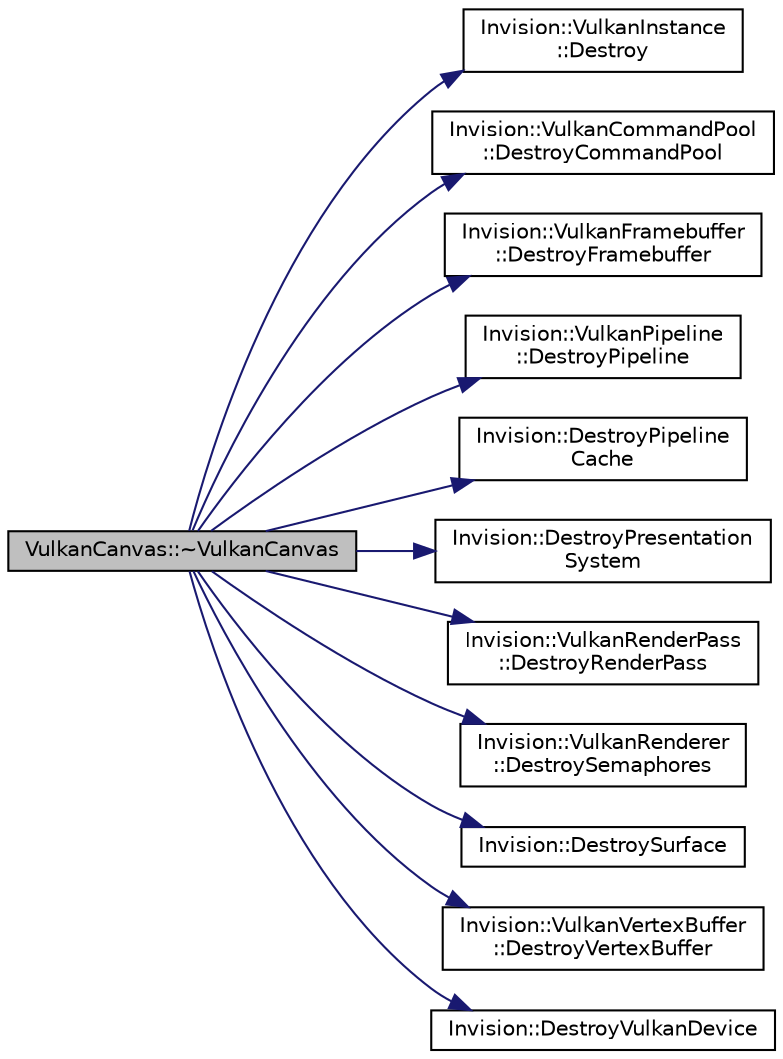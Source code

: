 digraph "VulkanCanvas::~VulkanCanvas"
{
 // LATEX_PDF_SIZE
  edge [fontname="Helvetica",fontsize="10",labelfontname="Helvetica",labelfontsize="10"];
  node [fontname="Helvetica",fontsize="10",shape=record];
  rankdir="LR";
  Node1 [label="VulkanCanvas::~VulkanCanvas",height=0.2,width=0.4,color="black", fillcolor="grey75", style="filled", fontcolor="black",tooltip=" "];
  Node1 -> Node2 [color="midnightblue",fontsize="10",style="solid",fontname="Helvetica"];
  Node2 [label="Invision::VulkanInstance\l::Destroy",height=0.2,width=0.4,color="black", fillcolor="white", style="filled",URL="$class_invision_1_1_vulkan_instance.html#a30ef958403c8fcfe2a6e1f8136b2622f",tooltip=" "];
  Node1 -> Node3 [color="midnightblue",fontsize="10",style="solid",fontname="Helvetica"];
  Node3 [label="Invision::VulkanCommandPool\l::DestroyCommandPool",height=0.2,width=0.4,color="black", fillcolor="white", style="filled",URL="$class_invision_1_1_vulkan_command_pool.html#a6ada1592635e85ec15516c87c02b823a",tooltip=" "];
  Node1 -> Node4 [color="midnightblue",fontsize="10",style="solid",fontname="Helvetica"];
  Node4 [label="Invision::VulkanFramebuffer\l::DestroyFramebuffer",height=0.2,width=0.4,color="black", fillcolor="white", style="filled",URL="$class_invision_1_1_vulkan_framebuffer.html#ac3cc3e6876c0e3be4f103795c8e2cb1c",tooltip=" "];
  Node1 -> Node5 [color="midnightblue",fontsize="10",style="solid",fontname="Helvetica"];
  Node5 [label="Invision::VulkanPipeline\l::DestroyPipeline",height=0.2,width=0.4,color="black", fillcolor="white", style="filled",URL="$class_invision_1_1_vulkan_pipeline.html#a464bf6e7a4af4b97bcdcc8371d0ff58d",tooltip=" "];
  Node1 -> Node6 [color="midnightblue",fontsize="10",style="solid",fontname="Helvetica"];
  Node6 [label="Invision::DestroyPipeline\lCache",height=0.2,width=0.4,color="black", fillcolor="white", style="filled",URL="$namespace_invision.html#a4e1844c26c36b58a92e34df51864ae8a",tooltip=" "];
  Node1 -> Node7 [color="midnightblue",fontsize="10",style="solid",fontname="Helvetica"];
  Node7 [label="Invision::DestroyPresentation\lSystem",height=0.2,width=0.4,color="black", fillcolor="white", style="filled",URL="$namespace_invision.html#a68a52e6d57abe76fd294279974d29ce1",tooltip=" "];
  Node1 -> Node8 [color="midnightblue",fontsize="10",style="solid",fontname="Helvetica"];
  Node8 [label="Invision::VulkanRenderPass\l::DestroyRenderPass",height=0.2,width=0.4,color="black", fillcolor="white", style="filled",URL="$class_invision_1_1_vulkan_render_pass.html#a9d76cb907f7b254f76227ebcdace06c3",tooltip=" "];
  Node1 -> Node9 [color="midnightblue",fontsize="10",style="solid",fontname="Helvetica"];
  Node9 [label="Invision::VulkanRenderer\l::DestroySemaphores",height=0.2,width=0.4,color="black", fillcolor="white", style="filled",URL="$class_invision_1_1_vulkan_renderer.html#a74882c7324c84f8406c7d9daeb80d664",tooltip=" "];
  Node1 -> Node10 [color="midnightblue",fontsize="10",style="solid",fontname="Helvetica"];
  Node10 [label="Invision::DestroySurface",height=0.2,width=0.4,color="black", fillcolor="white", style="filled",URL="$namespace_invision.html#aab9bfca30640fca6880bb07d7592bcdc",tooltip=" "];
  Node1 -> Node11 [color="midnightblue",fontsize="10",style="solid",fontname="Helvetica"];
  Node11 [label="Invision::VulkanVertexBuffer\l::DestroyVertexBuffer",height=0.2,width=0.4,color="black", fillcolor="white", style="filled",URL="$class_invision_1_1_vulkan_vertex_buffer.html#a5fcc835fd99b9e1bd63a1116700584a2",tooltip=" "];
  Node1 -> Node12 [color="midnightblue",fontsize="10",style="solid",fontname="Helvetica"];
  Node12 [label="Invision::DestroyVulkanDevice",height=0.2,width=0.4,color="black", fillcolor="white", style="filled",URL="$namespace_invision.html#a0f30ab9ed939282855e6d44621497907",tooltip=" "];
}
